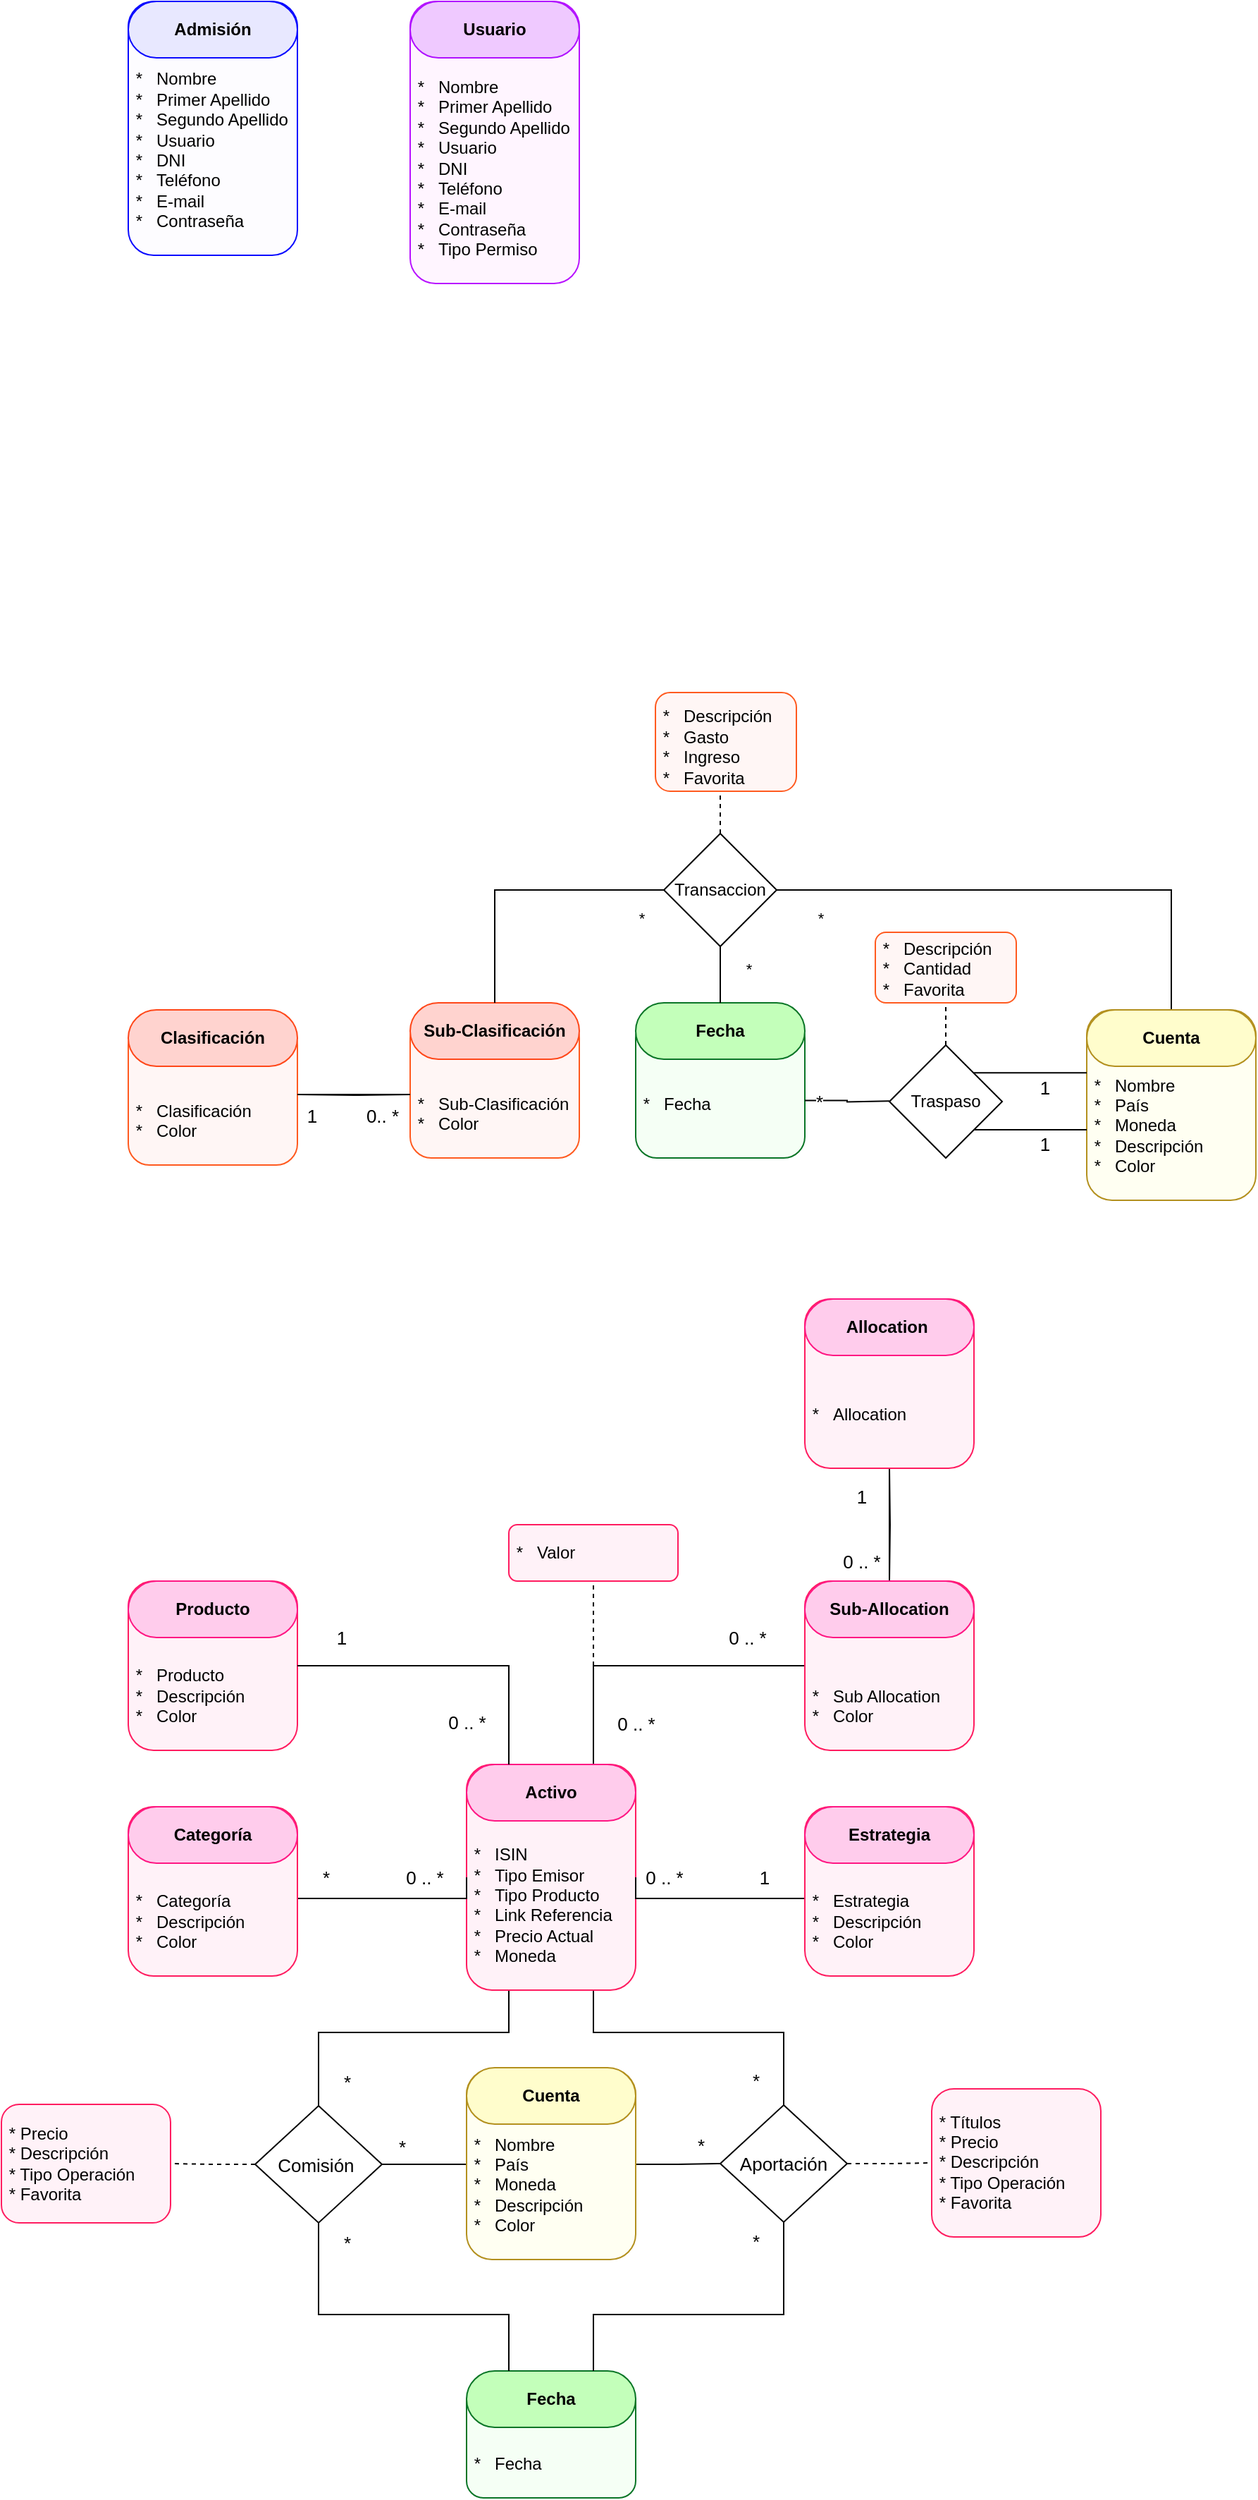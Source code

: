 <mxfile version="14.6.6" type="device"><diagram id="MhYskeNoEl5SRYsG8Hqk" name="Page-1"><mxGraphModel dx="1840" dy="782" grid="1" gridSize="10" guides="1" tooltips="1" connect="1" arrows="1" fold="1" page="1" pageScale="1" pageWidth="827" pageHeight="1169" math="0" shadow="0"><root><mxCell id="0"/><mxCell id="1" parent="0"/><mxCell id="wvA8JuMYYSj616vt1M93-5" value="&lt;div&gt;&lt;span&gt;&amp;nbsp;*&amp;nbsp; &amp;nbsp;Nombre&lt;/span&gt;&lt;br&gt;&lt;/div&gt;&amp;nbsp;*&amp;nbsp; &amp;nbsp;&lt;span&gt;Primer Apellido&lt;/span&gt;&lt;br&gt;&amp;nbsp;*&amp;nbsp; &amp;nbsp;&lt;span&gt;Segundo Apellido&lt;/span&gt;&lt;br&gt;&amp;nbsp;*&amp;nbsp; &amp;nbsp;&lt;span&gt;Usuario&lt;/span&gt;&lt;br&gt;&amp;nbsp;*&amp;nbsp; &amp;nbsp;&lt;span&gt;DNI&lt;/span&gt;&lt;br&gt;&amp;nbsp;*&amp;nbsp; &amp;nbsp;&lt;span&gt;Teléfono&lt;/span&gt;&lt;br&gt;&amp;nbsp;*&amp;nbsp; &amp;nbsp;&lt;span&gt;E-mail&lt;/span&gt;&lt;br&gt;&amp;nbsp;*&amp;nbsp; &amp;nbsp;&lt;span&gt;Contraseña&lt;br&gt;&lt;br&gt;&lt;/span&gt;" style="rounded=1;whiteSpace=wrap;html=1;strokeColor=#0A0AFF;fillColor=#FDFCFF;align=left;verticalAlign=bottom;" parent="1" vertex="1"><mxGeometry x="40" y="400" width="120" height="180" as="geometry"/></mxCell><mxCell id="wvA8JuMYYSj616vt1M93-8" value="&lt;b&gt;Admisión&lt;/b&gt;" style="rounded=1;whiteSpace=wrap;html=1;strokeColor=#0A0AFF;fillColor=#E8E8FF;arcSize=50;" parent="1" vertex="1"><mxGeometry x="40" y="400" width="120" height="40" as="geometry"/></mxCell><mxCell id="wvA8JuMYYSj616vt1M93-9" value="&lt;div&gt;&lt;span&gt;&amp;nbsp;*&amp;nbsp; &amp;nbsp;Nombre&lt;/span&gt;&lt;br&gt;&lt;/div&gt;&amp;nbsp;*&amp;nbsp; &amp;nbsp;&lt;span&gt;Primer Apellido&lt;/span&gt;&lt;br&gt;&amp;nbsp;*&amp;nbsp; &amp;nbsp;&lt;span&gt;Segundo Apellido&lt;/span&gt;&lt;br&gt;&amp;nbsp;*&amp;nbsp; &amp;nbsp;&lt;span&gt;Usuario&lt;/span&gt;&lt;br&gt;&amp;nbsp;*&amp;nbsp; &amp;nbsp;&lt;span&gt;DNI&lt;/span&gt;&lt;br&gt;&amp;nbsp;*&amp;nbsp; &amp;nbsp;&lt;span&gt;Teléfono&lt;/span&gt;&lt;br&gt;&amp;nbsp;*&amp;nbsp; &amp;nbsp;&lt;span&gt;E-mail&lt;/span&gt;&lt;br&gt;&amp;nbsp;*&amp;nbsp; &amp;nbsp;&lt;span&gt;Contraseña&lt;br&gt;&amp;nbsp;*&amp;nbsp; &amp;nbsp;Tipo Permiso&lt;br&gt;&lt;br&gt;&lt;/span&gt;" style="rounded=1;whiteSpace=wrap;html=1;strokeColor=#B812FF;fillColor=#FFF5FF;align=left;verticalAlign=bottom;" parent="1" vertex="1"><mxGeometry x="240" y="400" width="120" height="200" as="geometry"/></mxCell><mxCell id="wvA8JuMYYSj616vt1M93-10" value="&lt;b&gt;Usuario&lt;/b&gt;" style="rounded=1;whiteSpace=wrap;html=1;strokeColor=#B012FF;fillColor=#EFC9FF;arcSize=50;" parent="1" vertex="1"><mxGeometry x="240" y="400" width="120" height="40" as="geometry"/></mxCell><mxCell id="_87QDEfPcH4-8UWv0OVm-1" value="&lt;div&gt;&lt;span&gt;&amp;nbsp;*&amp;nbsp; &amp;nbsp;Fecha&lt;/span&gt;&lt;br&gt;&lt;/div&gt;&lt;div&gt;&lt;/div&gt;&lt;span&gt;&lt;br&gt;&lt;br&gt;&lt;/span&gt;" style="rounded=1;whiteSpace=wrap;html=1;strokeColor=#097526;fillColor=#F5FFF5;align=left;verticalAlign=bottom;" parent="1" vertex="1"><mxGeometry x="400" y="1120" width="120" height="100" as="geometry"/></mxCell><mxCell id="_87QDEfPcH4-8UWv0OVm-2" value="&lt;b&gt;Fecha&lt;/b&gt;" style="rounded=1;whiteSpace=wrap;html=1;strokeColor=#097526;fillColor=#C3FFBA;arcSize=50;" parent="1" vertex="1"><mxGeometry x="400" y="1110" width="120" height="40" as="geometry"/></mxCell><mxCell id="_87QDEfPcH4-8UWv0OVm-5" value="&lt;div&gt;&lt;span&gt;&amp;nbsp;*&amp;nbsp; &amp;nbsp;Sub-Clasificación&amp;nbsp;&lt;/span&gt;&lt;br&gt;&lt;/div&gt;&lt;div&gt;&lt;/div&gt;&lt;span&gt;&amp;nbsp;*&amp;nbsp; &amp;nbsp;Color&lt;br&gt;&lt;br&gt;&lt;/span&gt;" style="rounded=1;whiteSpace=wrap;html=1;strokeColor=#FF5A1F;fillColor=#FFF6F5;align=left;verticalAlign=bottom;" parent="1" vertex="1"><mxGeometry x="240" y="1120" width="120" height="100" as="geometry"/></mxCell><mxCell id="_87QDEfPcH4-8UWv0OVm-6" value="&lt;b&gt;Sub-Clasificación&lt;/b&gt;" style="rounded=1;whiteSpace=wrap;html=1;strokeColor=#FF4719;fillColor=#FFD3CF;arcSize=50;" parent="1" vertex="1"><mxGeometry x="240" y="1110" width="120" height="40" as="geometry"/></mxCell><mxCell id="_87QDEfPcH4-8UWv0OVm-7" value="*" style="edgeStyle=orthogonalEdgeStyle;rounded=0;orthogonalLoop=1;jettySize=auto;html=1;exitX=0.5;exitY=1;exitDx=0;exitDy=0;entryX=0.5;entryY=0;entryDx=0;entryDy=0;endArrow=none;endFill=0;" parent="1" source="_87QDEfPcH4-8UWv0OVm-11" target="_87QDEfPcH4-8UWv0OVm-2" edge="1"><mxGeometry x="-0.2" y="20" relative="1" as="geometry"><mxPoint as="offset"/></mxGeometry></mxCell><mxCell id="_87QDEfPcH4-8UWv0OVm-8" value="*" style="edgeStyle=orthogonalEdgeStyle;rounded=0;orthogonalLoop=1;jettySize=auto;html=1;exitX=1;exitY=0.5;exitDx=0;exitDy=0;endArrow=none;endFill=0;entryX=0.5;entryY=0;entryDx=0;entryDy=0;" parent="1" source="_87QDEfPcH4-8UWv0OVm-11" edge="1" target="1q_Q_kP4WwUidGH3O21A-6"><mxGeometry x="-0.833" y="-20" relative="1" as="geometry"><mxPoint as="offset"/><mxPoint x="660" y="1110" as="targetPoint"/></mxGeometry></mxCell><mxCell id="_87QDEfPcH4-8UWv0OVm-9" value="&amp;nbsp;" style="edgeStyle=orthogonalEdgeStyle;rounded=0;orthogonalLoop=1;jettySize=auto;html=1;endArrow=none;endFill=0;dashed=1;exitX=0.5;exitY=0;exitDx=0;exitDy=0;entryX=0.5;entryY=1;entryDx=0;entryDy=0;" parent="1" source="_87QDEfPcH4-8UWv0OVm-11" target="_87QDEfPcH4-8UWv0OVm-12" edge="1"><mxGeometry x="0.2" y="-40" relative="1" as="geometry"><mxPoint x="580" y="1260" as="sourcePoint"/><mxPoint x="490" y="960" as="targetPoint"/><Array as="points"><mxPoint x="460" y="950"/><mxPoint x="460" y="950"/></Array><mxPoint y="1" as="offset"/></mxGeometry></mxCell><mxCell id="_87QDEfPcH4-8UWv0OVm-10" value="*" style="edgeStyle=orthogonalEdgeStyle;rounded=0;orthogonalLoop=1;jettySize=auto;html=1;exitX=0;exitY=0.5;exitDx=0;exitDy=0;entryX=0.5;entryY=0;entryDx=0;entryDy=0;endArrow=none;endFill=0;" parent="1" source="_87QDEfPcH4-8UWv0OVm-11" target="_87QDEfPcH4-8UWv0OVm-6" edge="1"><mxGeometry x="-0.833" y="20" relative="1" as="geometry"><mxPoint as="offset"/></mxGeometry></mxCell><mxCell id="_87QDEfPcH4-8UWv0OVm-11" value="Transaccion" style="rhombus;whiteSpace=wrap;html=1;" parent="1" vertex="1"><mxGeometry x="420" y="990" width="80" height="80" as="geometry"/></mxCell><mxCell id="_87QDEfPcH4-8UWv0OVm-12" value="&lt;div&gt;&lt;/div&gt;&amp;nbsp;*&amp;nbsp; &amp;nbsp;Descripción&lt;div&gt;&amp;nbsp;*&amp;nbsp; &amp;nbsp;Gasto&lt;/div&gt;&lt;div&gt;&amp;nbsp;*&amp;nbsp; &amp;nbsp;Ingreso&lt;/div&gt;&lt;div&gt;&amp;nbsp;*&amp;nbsp; &amp;nbsp;Favorita&lt;/div&gt;" style="rounded=1;whiteSpace=wrap;html=1;strokeColor=#FF5A1F;fillColor=#FFF6F5;align=left;verticalAlign=bottom;" parent="1" vertex="1"><mxGeometry x="414" y="890" width="100" height="70" as="geometry"/></mxCell><mxCell id="8J2C5HvIS7riHMbJGusQ-1" value="1" style="edgeStyle=orthogonalEdgeStyle;rounded=0;orthogonalLoop=1;jettySize=auto;html=1;entryX=0;entryY=0.5;entryDx=0;entryDy=0;endArrow=none;endFill=0;fontSize=13;" parent="1" source="8J2C5HvIS7riHMbJGusQ-5" target="8J2C5HvIS7riHMbJGusQ-13" edge="1"><mxGeometry x="0.439" y="15" relative="1" as="geometry"><Array as="points"><mxPoint x="520" y="1745"/></Array><mxPoint x="1" as="offset"/></mxGeometry></mxCell><mxCell id="8J2C5HvIS7riHMbJGusQ-2" value="0 .. *" style="edgeStyle=orthogonalEdgeStyle;rounded=0;orthogonalLoop=1;jettySize=auto;html=1;endArrow=none;endFill=0;fontSize=13;exitX=0.25;exitY=0;exitDx=0;exitDy=0;entryX=1;entryY=0.5;entryDx=0;entryDy=0;" parent="1" source="8J2C5HvIS7riHMbJGusQ-7" target="8J2C5HvIS7riHMbJGusQ-15" edge="1"><mxGeometry x="-0.724" y="30" relative="1" as="geometry"><mxPoint x="340" y="1560" as="targetPoint"/><Array as="points"/><mxPoint as="offset"/></mxGeometry></mxCell><mxCell id="8J2C5HvIS7riHMbJGusQ-3" value="*" style="edgeStyle=orthogonalEdgeStyle;rounded=0;orthogonalLoop=1;jettySize=auto;html=1;exitX=0.25;exitY=1;exitDx=0;exitDy=0;entryX=0.5;entryY=0;entryDx=0;entryDy=0;endArrow=none;endFill=0;fontSize=13;" parent="1" source="8J2C5HvIS7riHMbJGusQ-5" target="8J2C5HvIS7riHMbJGusQ-24" edge="1"><mxGeometry x="0.838" y="20" relative="1" as="geometry"><Array as="points"><mxPoint x="310" y="1840"/><mxPoint x="175" y="1840"/></Array><mxPoint as="offset"/></mxGeometry></mxCell><mxCell id="8J2C5HvIS7riHMbJGusQ-4" value="*" style="edgeStyle=orthogonalEdgeStyle;rounded=0;orthogonalLoop=1;jettySize=auto;html=1;exitX=0.75;exitY=1;exitDx=0;exitDy=0;entryX=0.5;entryY=0;entryDx=0;entryDy=0;endArrow=none;endFill=0;fontSize=13;" parent="1" source="8J2C5HvIS7riHMbJGusQ-5" target="8J2C5HvIS7riHMbJGusQ-27" edge="1"><mxGeometry x="0.838" y="-20" relative="1" as="geometry"><Array as="points"><mxPoint x="370" y="1840"/><mxPoint x="505" y="1840"/></Array><mxPoint as="offset"/></mxGeometry></mxCell><mxCell id="8J2C5HvIS7riHMbJGusQ-5" value="&lt;div&gt;&lt;span&gt;&amp;nbsp;*&amp;nbsp; &amp;nbsp;ISIN&lt;/span&gt;&lt;br&gt;&lt;/div&gt;&lt;div&gt;&lt;span&gt;&amp;nbsp;*&amp;nbsp; &amp;nbsp;Tipo Emisor&lt;/span&gt;&lt;/div&gt;&amp;nbsp;*&amp;nbsp; &amp;nbsp;Tipo Producto&lt;br&gt;&lt;span&gt;&amp;nbsp;*&amp;nbsp; &amp;nbsp;Link Referencia&lt;br&gt;&amp;nbsp;*&amp;nbsp; &amp;nbsp;Precio Actual&lt;br&gt;&amp;nbsp;*&amp;nbsp; &amp;nbsp;Moneda&lt;br&gt;&lt;br&gt;&lt;/span&gt;" style="rounded=1;whiteSpace=wrap;html=1;strokeColor=#FF1C60;fillColor=#FFF2F8;align=left;verticalAlign=bottom;" parent="1" vertex="1"><mxGeometry x="280" y="1650" width="120" height="160" as="geometry"/></mxCell><mxCell id="8J2C5HvIS7riHMbJGusQ-6" value="0 .. *" style="edgeStyle=orthogonalEdgeStyle;rounded=0;orthogonalLoop=1;jettySize=auto;html=1;exitX=0.75;exitY=0;exitDx=0;exitDy=0;entryX=0;entryY=0.5;entryDx=0;entryDy=0;endArrow=none;endFill=0;fontSize=13;" parent="1" source="8J2C5HvIS7riHMbJGusQ-7" edge="1"><mxGeometry x="0.619" y="20" relative="1" as="geometry"><mxPoint x="1" as="offset"/><mxPoint x="520" y="1580" as="targetPoint"/><Array as="points"><mxPoint x="370" y="1580"/></Array></mxGeometry></mxCell><mxCell id="8J2C5HvIS7riHMbJGusQ-7" value="&lt;b&gt;Activo&lt;/b&gt;" style="rounded=1;whiteSpace=wrap;html=1;strokeColor=#FF1783;fillColor=#FFCCEC;arcSize=50;" parent="1" vertex="1"><mxGeometry x="280" y="1650" width="120" height="40" as="geometry"/></mxCell><mxCell id="8J2C5HvIS7riHMbJGusQ-8" value="*" style="edgeStyle=orthogonalEdgeStyle;rounded=0;orthogonalLoop=1;jettySize=auto;html=1;entryX=0;entryY=0.5;entryDx=0;entryDy=0;endArrow=none;endFill=0;fontSize=13;exitX=1;exitY=0.5;exitDx=0;exitDy=0;" parent="1" source="8J2C5HvIS7riHMbJGusQ-10" target="8J2C5HvIS7riHMbJGusQ-5" edge="1"><mxGeometry x="-0.642" y="15" relative="1" as="geometry"><mxPoint x="200" y="1740" as="sourcePoint"/><Array as="points"><mxPoint x="160" y="1745"/></Array><mxPoint as="offset"/></mxGeometry></mxCell><mxCell id="8J2C5HvIS7riHMbJGusQ-9" value="0 .. *" style="edgeStyle=orthogonalEdgeStyle;rounded=0;orthogonalLoop=1;jettySize=auto;html=1;exitX=1;exitY=0.5;exitDx=0;exitDy=0;entryX=0;entryY=0.5;entryDx=0;entryDy=0;endArrow=none;endFill=0;fontSize=13;" parent="1" source="8J2C5HvIS7riHMbJGusQ-10" target="8J2C5HvIS7riHMbJGusQ-5" edge="1"><mxGeometry x="0.357" y="15" relative="1" as="geometry"><Array as="points"><mxPoint x="160" y="1745"/></Array><mxPoint as="offset"/></mxGeometry></mxCell><mxCell id="8J2C5HvIS7riHMbJGusQ-10" value="&lt;div&gt;&lt;/div&gt;&amp;nbsp;*&amp;nbsp; &amp;nbsp;Categoría&lt;br&gt;&amp;nbsp;*&amp;nbsp; &amp;nbsp;Descripción&lt;br&gt;&amp;nbsp;*&amp;nbsp; &amp;nbsp;Color&lt;span&gt;&lt;br&gt;&lt;br&gt;&lt;/span&gt;" style="rounded=1;whiteSpace=wrap;html=1;strokeColor=#FF1C60;fillColor=#FFF2F8;align=left;verticalAlign=bottom;" parent="1" vertex="1"><mxGeometry x="40" y="1680" width="120" height="120" as="geometry"/></mxCell><mxCell id="8J2C5HvIS7riHMbJGusQ-11" value="&lt;b&gt;Categoría&lt;/b&gt;" style="rounded=1;whiteSpace=wrap;html=1;strokeColor=#FF1783;fillColor=#FFCCEC;arcSize=50;" parent="1" vertex="1"><mxGeometry x="40" y="1680" width="120" height="40" as="geometry"/></mxCell><mxCell id="8J2C5HvIS7riHMbJGusQ-12" value="0 .. *" style="edgeStyle=orthogonalEdgeStyle;rounded=0;orthogonalLoop=1;jettySize=auto;html=1;exitX=0;exitY=0.5;exitDx=0;exitDy=0;entryX=1;entryY=0.5;entryDx=0;entryDy=0;endArrow=none;endFill=0;fontSize=13;" parent="1" source="8J2C5HvIS7riHMbJGusQ-13" target="8J2C5HvIS7riHMbJGusQ-5" edge="1"><mxGeometry x="0.5" y="-15" relative="1" as="geometry"><Array as="points"><mxPoint x="520" y="1745"/></Array><mxPoint as="offset"/></mxGeometry></mxCell><mxCell id="8J2C5HvIS7riHMbJGusQ-13" value="&lt;div&gt;&lt;/div&gt;&amp;nbsp;*&amp;nbsp; &amp;nbsp;Estrategia&lt;br&gt;&amp;nbsp;*&amp;nbsp; &amp;nbsp;Descripción&lt;br&gt;&amp;nbsp;*&amp;nbsp; &amp;nbsp;Color&lt;span&gt;&lt;br&gt;&lt;br&gt;&lt;/span&gt;" style="rounded=1;whiteSpace=wrap;html=1;strokeColor=#FF1C60;fillColor=#FFF2F8;align=left;verticalAlign=bottom;" parent="1" vertex="1"><mxGeometry x="520" y="1680" width="120" height="120" as="geometry"/></mxCell><mxCell id="8J2C5HvIS7riHMbJGusQ-14" value="&lt;b&gt;Estrategia&lt;/b&gt;" style="rounded=1;whiteSpace=wrap;html=1;strokeColor=#FF1783;fillColor=#FFCCEC;arcSize=50;" parent="1" vertex="1"><mxGeometry x="520" y="1680" width="120" height="40" as="geometry"/></mxCell><mxCell id="8J2C5HvIS7riHMbJGusQ-15" value="&lt;div&gt;&lt;/div&gt;&amp;nbsp;*&amp;nbsp; &amp;nbsp;Producto&lt;br&gt;&amp;nbsp;*&amp;nbsp; &amp;nbsp;Descripción&lt;br&gt;&amp;nbsp;*&amp;nbsp; &amp;nbsp;Color&lt;span&gt;&lt;br&gt;&lt;br&gt;&lt;/span&gt;" style="rounded=1;whiteSpace=wrap;html=1;strokeColor=#FF1C60;fillColor=#FFF2F8;align=left;verticalAlign=bottom;" parent="1" vertex="1"><mxGeometry x="40" y="1520" width="120" height="120" as="geometry"/></mxCell><mxCell id="8J2C5HvIS7riHMbJGusQ-16" value="1" style="edgeStyle=orthogonalEdgeStyle;rounded=0;orthogonalLoop=1;jettySize=auto;html=1;entryX=0.25;entryY=0;entryDx=0;entryDy=0;endArrow=none;endFill=0;fontSize=13;exitX=1;exitY=0.5;exitDx=0;exitDy=0;" parent="1" source="8J2C5HvIS7riHMbJGusQ-15" target="8J2C5HvIS7riHMbJGusQ-7" edge="1"><mxGeometry x="-0.724" y="20" relative="1" as="geometry"><mxPoint x="340" y="1560" as="sourcePoint"/><mxPoint as="offset"/></mxGeometry></mxCell><mxCell id="8J2C5HvIS7riHMbJGusQ-17" value="&lt;b&gt;Producto&lt;/b&gt;" style="rounded=1;whiteSpace=wrap;html=1;strokeColor=#FF1783;fillColor=#FFCCEC;arcSize=50;" parent="1" vertex="1"><mxGeometry x="40" y="1520" width="120" height="40" as="geometry"/></mxCell><mxCell id="8J2C5HvIS7riHMbJGusQ-18" value="&lt;div&gt;&lt;span&gt;&amp;nbsp;*&amp;nbsp; &amp;nbsp;Fecha&lt;/span&gt;&lt;br&gt;&lt;/div&gt;&lt;div&gt;&lt;/div&gt;&lt;span&gt;&lt;br&gt;&lt;/span&gt;" style="rounded=1;whiteSpace=wrap;html=1;strokeColor=#097526;fillColor=#F5FFF5;align=left;verticalAlign=bottom;" parent="1" vertex="1"><mxGeometry x="280" y="2090" width="120" height="80" as="geometry"/></mxCell><mxCell id="8J2C5HvIS7riHMbJGusQ-19" value="&lt;b&gt;Fecha&lt;/b&gt;" style="rounded=1;whiteSpace=wrap;html=1;strokeColor=#097526;fillColor=#C3FFBA;arcSize=50;" parent="1" vertex="1"><mxGeometry x="280" y="2080" width="120" height="40" as="geometry"/></mxCell><mxCell id="8J2C5HvIS7riHMbJGusQ-21" value="*" style="edgeStyle=orthogonalEdgeStyle;rounded=0;orthogonalLoop=1;jettySize=auto;html=1;exitX=0.5;exitY=1;exitDx=0;exitDy=0;entryX=0.25;entryY=0;entryDx=0;entryDy=0;endArrow=none;endFill=0;fontSize=13;" parent="1" source="8J2C5HvIS7riHMbJGusQ-24" target="8J2C5HvIS7riHMbJGusQ-19" edge="1"><mxGeometry x="-0.889" y="20" relative="1" as="geometry"><Array as="points"><mxPoint x="175" y="2040"/><mxPoint x="310" y="2040"/></Array><mxPoint as="offset"/></mxGeometry></mxCell><mxCell id="8J2C5HvIS7riHMbJGusQ-22" value="*" style="edgeStyle=orthogonalEdgeStyle;rounded=0;orthogonalLoop=1;jettySize=auto;html=1;exitX=1;exitY=0.5;exitDx=0;exitDy=0;endArrow=none;endFill=0;fontSize=13;" parent="1" source="8J2C5HvIS7riHMbJGusQ-24" target="8J2C5HvIS7riHMbJGusQ-29" edge="1"><mxGeometry x="-0.538" y="13" relative="1" as="geometry"><mxPoint as="offset"/></mxGeometry></mxCell><mxCell id="8J2C5HvIS7riHMbJGusQ-23" value="&amp;nbsp;" style="edgeStyle=orthogonalEdgeStyle;rounded=0;orthogonalLoop=1;jettySize=auto;html=1;exitX=0;exitY=0.5;exitDx=0;exitDy=0;entryX=1;entryY=0.5;entryDx=0;entryDy=0;dashed=1;endArrow=none;endFill=0;fontSize=13;" parent="1" source="8J2C5HvIS7riHMbJGusQ-24" target="8J2C5HvIS7riHMbJGusQ-32" edge="1"><mxGeometry x="-0.429" y="-13" relative="1" as="geometry"><mxPoint as="offset"/></mxGeometry></mxCell><mxCell id="8J2C5HvIS7riHMbJGusQ-24" value="&lt;span style=&quot;font-size: 13px ; background-color: rgb(255 , 255 , 255)&quot;&gt;Comisión&amp;nbsp;&lt;/span&gt;" style="rhombus;whiteSpace=wrap;html=1;" parent="1" vertex="1"><mxGeometry x="130" y="1892" width="90" height="83" as="geometry"/></mxCell><mxCell id="8J2C5HvIS7riHMbJGusQ-25" value="*" style="edgeStyle=orthogonalEdgeStyle;rounded=0;orthogonalLoop=1;jettySize=auto;html=1;exitX=0.5;exitY=1;exitDx=0;exitDy=0;entryX=0.75;entryY=0;entryDx=0;entryDy=0;endArrow=none;endFill=0;fontSize=13;" parent="1" source="8J2C5HvIS7riHMbJGusQ-27" target="8J2C5HvIS7riHMbJGusQ-19" edge="1"><mxGeometry x="-0.889" y="-20" relative="1" as="geometry"><Array as="points"><mxPoint x="505" y="2040"/><mxPoint x="370" y="2040"/></Array><mxPoint as="offset"/></mxGeometry></mxCell><mxCell id="8J2C5HvIS7riHMbJGusQ-26" value="&amp;nbsp;" style="edgeStyle=orthogonalEdgeStyle;rounded=0;orthogonalLoop=1;jettySize=auto;html=1;exitX=1;exitY=0.5;exitDx=0;exitDy=0;entryX=0;entryY=0.5;entryDx=0;entryDy=0;endArrow=none;endFill=0;fontSize=13;dashed=1;" parent="1" source="8J2C5HvIS7riHMbJGusQ-27" target="8J2C5HvIS7riHMbJGusQ-31" edge="1"><mxGeometry y="13" relative="1" as="geometry"><mxPoint x="-1" as="offset"/></mxGeometry></mxCell><mxCell id="8J2C5HvIS7riHMbJGusQ-27" value="&lt;span style=&quot;font-size: 13px ; background-color: rgb(255 , 255 , 255)&quot;&gt;Aportación&lt;/span&gt;" style="rhombus;whiteSpace=wrap;html=1;" parent="1" vertex="1"><mxGeometry x="460" y="1891.5" width="90" height="83" as="geometry"/></mxCell><mxCell id="8J2C5HvIS7riHMbJGusQ-28" value="*" style="edgeStyle=orthogonalEdgeStyle;rounded=0;orthogonalLoop=1;jettySize=auto;html=1;endArrow=none;endFill=0;fontSize=13;" parent="1" source="8J2C5HvIS7riHMbJGusQ-29" target="8J2C5HvIS7riHMbJGusQ-27" edge="1"><mxGeometry x="0.538" y="13" relative="1" as="geometry"><mxPoint as="offset"/></mxGeometry></mxCell><mxCell id="8J2C5HvIS7riHMbJGusQ-29" value="&lt;div&gt;&lt;/div&gt;&amp;nbsp;*&amp;nbsp; &amp;nbsp;Nombre&lt;br&gt;&amp;nbsp;*&amp;nbsp; &amp;nbsp;País&lt;br&gt;&amp;nbsp;*&amp;nbsp; &amp;nbsp;Moneda&amp;nbsp;&lt;br&gt;&amp;nbsp;*&amp;nbsp; &amp;nbsp;Descripción&amp;nbsp;&lt;br&gt;&amp;nbsp;*&amp;nbsp; &amp;nbsp;Color&lt;span&gt;&lt;br&gt;&lt;br&gt;&lt;/span&gt;" style="rounded=1;whiteSpace=wrap;html=1;strokeColor=#B3901E;fillColor=#FFFFF2;align=left;verticalAlign=bottom;" parent="1" vertex="1"><mxGeometry x="280" y="1866" width="120" height="135" as="geometry"/></mxCell><mxCell id="8J2C5HvIS7riHMbJGusQ-30" value="&lt;b&gt;Cuenta&lt;/b&gt;" style="rounded=1;whiteSpace=wrap;html=1;strokeColor=#B3901E;fillColor=#FFFDCC;arcSize=50;" parent="1" vertex="1"><mxGeometry x="280" y="1865" width="120" height="40" as="geometry"/></mxCell><mxCell id="8J2C5HvIS7riHMbJGusQ-31" value="&lt;div&gt;&lt;/div&gt;&lt;font style=&quot;vertical-align: inherit&quot;&gt;&lt;font style=&quot;vertical-align: inherit&quot;&gt;&amp;nbsp;* Títulos&amp;nbsp; &lt;/font&gt;&lt;/font&gt;&lt;br&gt;&lt;font style=&quot;vertical-align: inherit&quot;&gt;&lt;font style=&quot;vertical-align: inherit&quot;&gt;&amp;nbsp;* Precio &lt;/font&gt;&lt;/font&gt;&lt;br&gt;&lt;font style=&quot;vertical-align: inherit&quot;&gt;&lt;font style=&quot;vertical-align: inherit&quot;&gt;&amp;nbsp;* Descripción&amp;nbsp; &lt;/font&gt;&lt;/font&gt;&lt;br&gt;&lt;span&gt;&lt;font style=&quot;vertical-align: inherit&quot;&gt;&lt;font style=&quot;vertical-align: inherit&quot;&gt;&amp;nbsp;* Tipo Operación&lt;br&gt;&amp;nbsp;* Favorita&amp;nbsp;&lt;/font&gt;&lt;/font&gt;&lt;br&gt;&lt;br&gt;&lt;/span&gt;" style="rounded=1;whiteSpace=wrap;html=1;strokeColor=#FF1C60;fillColor=#FFF2F8;align=left;verticalAlign=bottom;" parent="1" vertex="1"><mxGeometry x="610" y="1880" width="120" height="105" as="geometry"/></mxCell><mxCell id="8J2C5HvIS7riHMbJGusQ-32" value="&lt;div&gt;&lt;/div&gt;&lt;font style=&quot;vertical-align: inherit&quot;&gt;&lt;font style=&quot;vertical-align: inherit&quot;&gt;&amp;nbsp;* Precio &lt;/font&gt;&lt;/font&gt;&lt;br&gt;&lt;font style=&quot;vertical-align: inherit&quot;&gt;&lt;font style=&quot;vertical-align: inherit&quot;&gt;&amp;nbsp;* Descripción&amp;nbsp; &lt;/font&gt;&lt;/font&gt;&lt;br&gt;&lt;span&gt;&lt;font style=&quot;vertical-align: inherit&quot;&gt;&lt;font style=&quot;vertical-align: inherit&quot;&gt;&amp;nbsp;* Tipo Operación&amp;nbsp;&lt;br&gt;&lt;/font&gt;&lt;/font&gt;&lt;font style=&quot;vertical-align: inherit&quot;&gt;&lt;font style=&quot;vertical-align: inherit&quot;&gt;&amp;nbsp;*&amp;nbsp;&lt;/font&gt;&lt;/font&gt;&lt;font style=&quot;vertical-align: inherit&quot;&gt;&lt;font style=&quot;vertical-align: inherit&quot;&gt;Favorita&lt;/font&gt;&lt;/font&gt;&lt;br&gt;&lt;/span&gt;" style="rounded=1;whiteSpace=wrap;html=1;strokeColor=#FF1C60;fillColor=#FFF2F8;align=left;verticalAlign=middle;" parent="1" vertex="1"><mxGeometry x="-50" y="1891" width="120" height="84" as="geometry"/></mxCell><mxCell id="8J2C5HvIS7riHMbJGusQ-33" value="0 .. *" style="edgeStyle=orthogonalEdgeStyle;rounded=0;orthogonalLoop=1;jettySize=auto;html=1;entryX=0.5;entryY=1;entryDx=0;entryDy=0;endArrow=none;endFill=0;fontSize=13;" parent="1" target="8J2C5HvIS7riHMbJGusQ-40" edge="1"><mxGeometry x="-0.667" y="20" relative="1" as="geometry"><mxPoint as="offset"/><mxPoint x="580" y="1520" as="sourcePoint"/><mxPoint x="580" y="1400" as="targetPoint"/></mxGeometry></mxCell><mxCell id="8J2C5HvIS7riHMbJGusQ-34" value="0 .. *" style="edgeStyle=orthogonalEdgeStyle;rounded=0;orthogonalLoop=1;jettySize=auto;html=1;exitX=0;exitY=0.5;exitDx=0;exitDy=0;endArrow=none;endFill=0;fontSize=13;" parent="1" edge="1"><mxGeometry x="0.809" y="30" relative="1" as="geometry"><mxPoint x="370" y="1640" as="targetPoint"/><Array as="points"><mxPoint x="370" y="1580"/></Array><mxPoint y="1" as="offset"/><mxPoint x="520" y="1580" as="sourcePoint"/></mxGeometry></mxCell><mxCell id="8J2C5HvIS7riHMbJGusQ-35" value="1" style="edgeStyle=orthogonalEdgeStyle;rounded=0;orthogonalLoop=1;jettySize=auto;html=1;exitX=0.5;exitY=1;exitDx=0;exitDy=0;entryX=0.5;entryY=0;entryDx=0;entryDy=0;endArrow=none;endFill=0;fontSize=13;" parent="1" source="8J2C5HvIS7riHMbJGusQ-40" edge="1"><mxGeometry x="-0.5" y="-20" relative="1" as="geometry"><mxPoint as="offset"/><mxPoint x="580" y="1400" as="sourcePoint"/><mxPoint x="580" y="1520" as="targetPoint"/></mxGeometry></mxCell><mxCell id="8J2C5HvIS7riHMbJGusQ-36" value="&lt;div&gt;&lt;/div&gt;&lt;span&gt;&amp;nbsp;*&amp;nbsp; &amp;nbsp;Valor&lt;br&gt;&lt;/span&gt;" style="rounded=1;whiteSpace=wrap;html=1;strokeColor=#FF1C60;fillColor=#FFF2F8;align=left;verticalAlign=middle;" parent="1" vertex="1"><mxGeometry x="310" y="1480" width="120" height="40" as="geometry"/></mxCell><mxCell id="8J2C5HvIS7riHMbJGusQ-37" value="" style="edgeStyle=orthogonalEdgeStyle;rounded=0;orthogonalLoop=1;jettySize=auto;html=1;endArrow=none;endFill=0;fontSize=13;dashed=1;entryX=0.5;entryY=1;entryDx=0;entryDy=0;" parent="1" target="8J2C5HvIS7riHMbJGusQ-36" edge="1"><mxGeometry y="13" relative="1" as="geometry"><mxPoint x="370" y="1580" as="sourcePoint"/><mxPoint x="330" y="1540" as="targetPoint"/><mxPoint x="-1" as="offset"/><Array as="points"><mxPoint x="370" y="1520"/></Array></mxGeometry></mxCell><mxCell id="8J2C5HvIS7riHMbJGusQ-38" value="&lt;div&gt;&lt;/div&gt;&amp;nbsp;*&amp;nbsp; &amp;nbsp;Sub Allocation&lt;br&gt;&amp;nbsp;*&amp;nbsp; &amp;nbsp;Color&lt;span&gt;&lt;br&gt;&lt;br&gt;&lt;/span&gt;" style="rounded=1;whiteSpace=wrap;html=1;strokeColor=#FF1C60;fillColor=#FFF2F8;align=left;verticalAlign=bottom;" parent="1" vertex="1"><mxGeometry x="520" y="1520" width="120" height="120" as="geometry"/></mxCell><mxCell id="8J2C5HvIS7riHMbJGusQ-39" value="&lt;b&gt;Sub-Allocation&lt;/b&gt;" style="rounded=1;whiteSpace=wrap;html=1;strokeColor=#FF1783;fillColor=#FFCCEC;arcSize=50;" parent="1" vertex="1"><mxGeometry x="520" y="1520" width="120" height="40" as="geometry"/></mxCell><mxCell id="8J2C5HvIS7riHMbJGusQ-40" value="&lt;div&gt;&lt;/div&gt;&amp;nbsp;*&amp;nbsp; &amp;nbsp;Allocation&lt;br&gt;&lt;span&gt;&lt;br&gt;&lt;br&gt;&lt;/span&gt;" style="rounded=1;whiteSpace=wrap;html=1;strokeColor=#FF1C60;fillColor=#FFF2F8;align=left;verticalAlign=bottom;" parent="1" vertex="1"><mxGeometry x="520" y="1320" width="120" height="120" as="geometry"/></mxCell><mxCell id="8J2C5HvIS7riHMbJGusQ-41" value="&lt;b&gt;Allocation&amp;nbsp;&lt;/b&gt;" style="rounded=1;whiteSpace=wrap;html=1;strokeColor=#FF1783;fillColor=#FFCCEC;arcSize=50;" parent="1" vertex="1"><mxGeometry x="520" y="1320" width="120" height="40" as="geometry"/></mxCell><mxCell id="1q_Q_kP4WwUidGH3O21A-1" value="&lt;div&gt;&lt;span&gt;&amp;nbsp;*&amp;nbsp; &amp;nbsp;Clasificación&lt;/span&gt;&lt;/div&gt;&amp;nbsp;*&amp;nbsp; &amp;nbsp;Color&lt;div&gt;&lt;/div&gt;&lt;span&gt;&lt;br&gt;&lt;/span&gt;" style="rounded=1;whiteSpace=wrap;html=1;strokeColor=#FF5A1F;fillColor=#FFF6F5;align=left;verticalAlign=bottom;" parent="1" vertex="1"><mxGeometry x="40" y="1125" width="120" height="100" as="geometry"/></mxCell><mxCell id="1q_Q_kP4WwUidGH3O21A-2" value="&lt;b&gt;Clasificación&lt;/b&gt;" style="rounded=1;whiteSpace=wrap;html=1;strokeColor=#FF4719;fillColor=#FFD3CF;arcSize=50;" parent="1" vertex="1"><mxGeometry x="40" y="1115" width="120" height="40" as="geometry"/></mxCell><mxCell id="1q_Q_kP4WwUidGH3O21A-3" value="0.. *" style="edgeStyle=orthogonalEdgeStyle;rounded=0;orthogonalLoop=1;jettySize=auto;html=1;endArrow=none;endFill=0;fontSize=13;entryX=1;entryY=0.5;entryDx=0;entryDy=0;" parent="1" target="1q_Q_kP4WwUidGH3O21A-1" edge="1"><mxGeometry x="-0.5" y="15" relative="1" as="geometry"><mxPoint as="offset"/><mxPoint x="240" y="1175" as="sourcePoint"/><mxPoint x="160" y="1170" as="targetPoint"/></mxGeometry></mxCell><mxCell id="1q_Q_kP4WwUidGH3O21A-4" value="1" style="edgeStyle=orthogonalEdgeStyle;rounded=0;orthogonalLoop=1;jettySize=auto;html=1;exitX=1;exitY=0.5;exitDx=0;exitDy=0;endArrow=none;endFill=0;fontSize=13;" parent="1" source="1q_Q_kP4WwUidGH3O21A-1" edge="1"><mxGeometry x="-0.75" y="-15" relative="1" as="geometry"><mxPoint as="offset"/><mxPoint x="299.71" y="1220" as="sourcePoint"/><mxPoint x="240" y="1175" as="targetPoint"/></mxGeometry></mxCell><mxCell id="1q_Q_kP4WwUidGH3O21A-5" value="&lt;div&gt;&lt;/div&gt;&amp;nbsp;*&amp;nbsp; &amp;nbsp;Nombre&lt;br&gt;&amp;nbsp;*&amp;nbsp; &amp;nbsp;País&lt;br&gt;&amp;nbsp;*&amp;nbsp; &amp;nbsp;Moneda&amp;nbsp;&lt;br&gt;&amp;nbsp;*&amp;nbsp; &amp;nbsp;Descripción&amp;nbsp;&lt;br&gt;&amp;nbsp;*&amp;nbsp; &amp;nbsp;Color&lt;span&gt;&lt;br&gt;&lt;br&gt;&lt;/span&gt;" style="rounded=1;whiteSpace=wrap;html=1;strokeColor=#B3901E;fillColor=#FFFFF2;align=left;verticalAlign=bottom;" parent="1" vertex="1"><mxGeometry x="720" y="1115" width="120" height="135" as="geometry"/></mxCell><mxCell id="1q_Q_kP4WwUidGH3O21A-6" value="&lt;b&gt;Cuenta&lt;/b&gt;" style="rounded=1;whiteSpace=wrap;html=1;strokeColor=#B3901E;fillColor=#FFFDCC;arcSize=50;" parent="1" vertex="1"><mxGeometry x="720" y="1115" width="120" height="40" as="geometry"/></mxCell><mxCell id="UcmPh_PAQi0iGygBVvce-1" value="1" style="edgeStyle=orthogonalEdgeStyle;rounded=0;orthogonalLoop=1;jettySize=auto;html=1;exitX=1;exitY=0.5;exitDx=0;exitDy=0;endArrow=none;endFill=0;fontSize=13;" edge="1" parent="1"><mxGeometry x="0.25" y="-10" relative="1" as="geometry"><mxPoint as="offset"/><mxPoint x="640" y="1159.66" as="sourcePoint"/><mxPoint x="720" y="1159.66" as="targetPoint"/></mxGeometry></mxCell><mxCell id="UcmPh_PAQi0iGygBVvce-2" value="1" style="edgeStyle=orthogonalEdgeStyle;rounded=0;orthogonalLoop=1;jettySize=auto;html=1;exitX=1;exitY=0.5;exitDx=0;exitDy=0;endArrow=none;endFill=0;fontSize=13;" edge="1" parent="1"><mxGeometry x="0.25" y="-10" relative="1" as="geometry"><mxPoint as="offset"/><mxPoint x="640" y="1200" as="sourcePoint"/><mxPoint x="720" y="1200" as="targetPoint"/></mxGeometry></mxCell><mxCell id="UcmPh_PAQi0iGygBVvce-3" value="Traspaso" style="rhombus;whiteSpace=wrap;html=1;" vertex="1" parent="1"><mxGeometry x="580" y="1140" width="80" height="80" as="geometry"/></mxCell><mxCell id="UcmPh_PAQi0iGygBVvce-5" value="*" style="edgeStyle=orthogonalEdgeStyle;rounded=0;orthogonalLoop=1;jettySize=auto;html=1;endArrow=none;endFill=0;fontSize=13;exitX=1;exitY=0.592;exitDx=0;exitDy=0;exitPerimeter=0;" edge="1" parent="1" source="_87QDEfPcH4-8UWv0OVm-1"><mxGeometry x="0.008" y="-20" relative="1" as="geometry"><mxPoint as="offset"/><mxPoint x="530" y="1180" as="sourcePoint"/><mxPoint x="580" y="1179.66" as="targetPoint"/></mxGeometry></mxCell><mxCell id="UcmPh_PAQi0iGygBVvce-6" value="&amp;nbsp;" style="edgeStyle=orthogonalEdgeStyle;rounded=0;orthogonalLoop=1;jettySize=auto;html=1;endArrow=none;endFill=0;dashed=1;exitX=0.5;exitY=0;exitDx=0;exitDy=0;entryX=0.5;entryY=1;entryDx=0;entryDy=0;" edge="1" parent="1" target="UcmPh_PAQi0iGygBVvce-7"><mxGeometry x="0.2" y="-40" relative="1" as="geometry"><mxPoint x="620" y="1140" as="sourcePoint"/><mxPoint x="650" y="1110" as="targetPoint"/><Array as="points"><mxPoint x="620" y="1100"/><mxPoint x="620" y="1100"/></Array><mxPoint y="1" as="offset"/></mxGeometry></mxCell><mxCell id="UcmPh_PAQi0iGygBVvce-7" value="&lt;div&gt;&lt;/div&gt;&amp;nbsp;*&amp;nbsp; &amp;nbsp;Descripción&lt;div&gt;&amp;nbsp;*&amp;nbsp; &amp;nbsp;Cantidad&lt;/div&gt;&lt;div&gt;&amp;nbsp;*&amp;nbsp; &amp;nbsp;Favorita&lt;/div&gt;" style="rounded=1;whiteSpace=wrap;html=1;strokeColor=#FF5A1F;fillColor=#FFF6F5;align=left;verticalAlign=bottom;" vertex="1" parent="1"><mxGeometry x="570" y="1060" width="100" height="50" as="geometry"/></mxCell></root></mxGraphModel></diagram></mxfile>